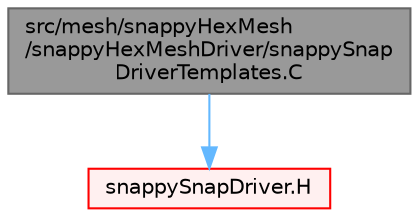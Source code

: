 digraph "src/mesh/snappyHexMesh/snappyHexMeshDriver/snappySnapDriverTemplates.C"
{
 // LATEX_PDF_SIZE
  bgcolor="transparent";
  edge [fontname=Helvetica,fontsize=10,labelfontname=Helvetica,labelfontsize=10];
  node [fontname=Helvetica,fontsize=10,shape=box,height=0.2,width=0.4];
  Node1 [id="Node000001",label="src/mesh/snappyHexMesh\l/snappyHexMeshDriver/snappySnap\lDriverTemplates.C",height=0.2,width=0.4,color="gray40", fillcolor="grey60", style="filled", fontcolor="black",tooltip=" "];
  Node1 -> Node2 [id="edge1_Node000001_Node000002",color="steelblue1",style="solid",tooltip=" "];
  Node2 [id="Node000002",label="snappySnapDriver.H",height=0.2,width=0.4,color="red", fillcolor="#FFF0F0", style="filled",URL="$snappySnapDriver_8H.html",tooltip=" "];
}
